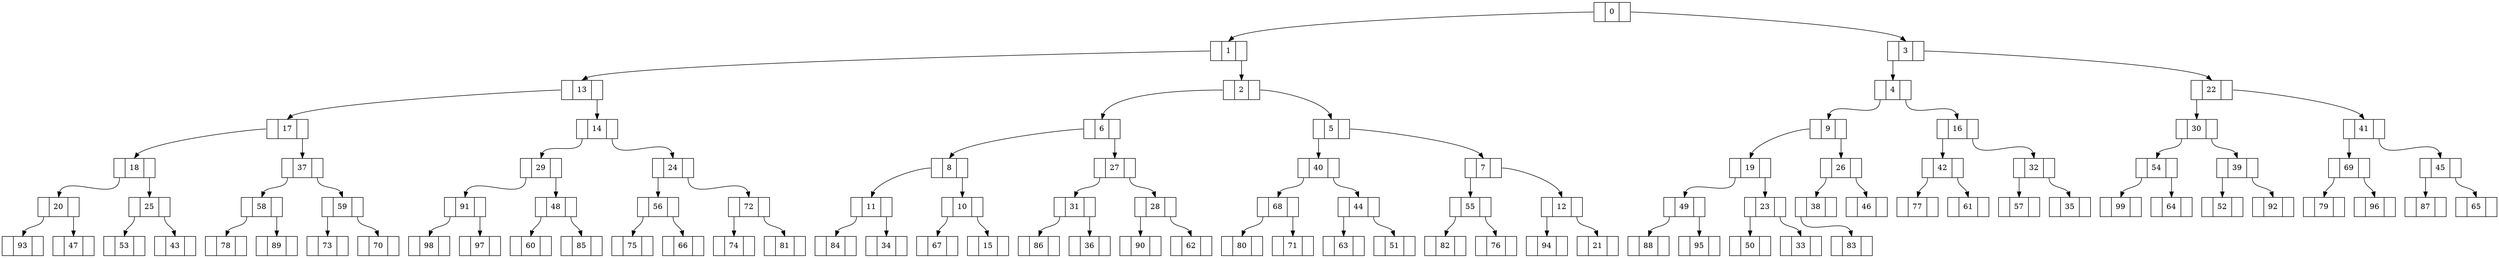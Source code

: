 digraph Heap {
	node [shape=record]

	node0 [label = "<f0> |<f1> 0|<f2> "]
	node0:f0 -> node1:f1
	node0:f2 -> node2:f1
	node1 [label = "<f0> |<f1> 1|<f2> "]
	node1:f0 -> node3:f1
	node1:f2 -> node4:f1
	node2 [label = "<f0> |<f1> 3|<f2> "]
	node2:f0 -> node5:f1
	node2:f2 -> node6:f1
	node3 [label = "<f0> |<f1> 13|<f2> "]
	node3:f0 -> node7:f1
	node3:f2 -> node8:f1
	node4 [label = "<f0> |<f1> 2|<f2> "]
	node4:f0 -> node9:f1
	node4:f2 -> node10:f1
	node5 [label = "<f0> |<f1> 4|<f2> "]
	node5:f0 -> node11:f1
	node5:f2 -> node12:f1
	node6 [label = "<f0> |<f1> 22|<f2> "]
	node6:f0 -> node13:f1
	node6:f2 -> node14:f1
	node7 [label = "<f0> |<f1> 17|<f2> "]
	node7:f0 -> node15:f1
	node7:f2 -> node16:f1
	node8 [label = "<f0> |<f1> 14|<f2> "]
	node8:f0 -> node17:f1
	node8:f2 -> node18:f1
	node9 [label = "<f0> |<f1> 6|<f2> "]
	node9:f0 -> node19:f1
	node9:f2 -> node20:f1
	node10 [label = "<f0> |<f1> 5|<f2> "]
	node10:f0 -> node21:f1
	node10:f2 -> node22:f1
	node11 [label = "<f0> |<f1> 9|<f2> "]
	node11:f0 -> node23:f1
	node11:f2 -> node24:f1
	node12 [label = "<f0> |<f1> 16|<f2> "]
	node12:f0 -> node25:f1
	node12:f2 -> node26:f1
	node13 [label = "<f0> |<f1> 30|<f2> "]
	node13:f0 -> node27:f1
	node13:f2 -> node28:f1
	node14 [label = "<f0> |<f1> 41|<f2> "]
	node14:f0 -> node29:f1
	node14:f2 -> node30:f1
	node15 [label = "<f0> |<f1> 18|<f2> "]
	node15:f0 -> node31:f1
	node15:f2 -> node32:f1
	node16 [label = "<f0> |<f1> 37|<f2> "]
	node16:f0 -> node33:f1
	node16:f2 -> node34:f1
	node17 [label = "<f0> |<f1> 29|<f2> "]
	node17:f0 -> node35:f1
	node17:f2 -> node36:f1
	node18 [label = "<f0> |<f1> 24|<f2> "]
	node18:f0 -> node37:f1
	node18:f2 -> node38:f1
	node19 [label = "<f0> |<f1> 8|<f2> "]
	node19:f0 -> node39:f1
	node19:f2 -> node40:f1
	node20 [label = "<f0> |<f1> 27|<f2> "]
	node20:f0 -> node41:f1
	node20:f2 -> node42:f1
	node21 [label = "<f0> |<f1> 40|<f2> "]
	node21:f0 -> node43:f1
	node21:f2 -> node44:f1
	node22 [label = "<f0> |<f1> 7|<f2> "]
	node22:f0 -> node45:f1
	node22:f2 -> node46:f1
	node23 [label = "<f0> |<f1> 19|<f2> "]
	node23:f0 -> node47:f1
	node23:f2 -> node48:f1
	node24 [label = "<f0> |<f1> 26|<f2> "]
	node24:f0 -> node49:f1
	node24:f2 -> node50:f1
	node25 [label = "<f0> |<f1> 42|<f2> "]
	node25:f0 -> node51:f1
	node25:f2 -> node52:f1
	node26 [label = "<f0> |<f1> 32|<f2> "]
	node26:f0 -> node53:f1
	node26:f2 -> node54:f1
	node27 [label = "<f0> |<f1> 54|<f2> "]
	node27:f0 -> node55:f1
	node27:f2 -> node56:f1
	node28 [label = "<f0> |<f1> 39|<f2> "]
	node28:f0 -> node57:f1
	node28:f2 -> node58:f1
	node29 [label = "<f0> |<f1> 69|<f2> "]
	node29:f0 -> node59:f1
	node29:f2 -> node60:f1
	node30 [label = "<f0> |<f1> 45|<f2> "]
	node30:f0 -> node61:f1
	node30:f2 -> node62:f1
	node31 [label = "<f0> |<f1> 20|<f2> "]
	node31:f0 -> node63:f1
	node31:f2 -> node64:f1
	node32 [label = "<f0> |<f1> 25|<f2> "]
	node32:f0 -> node65:f1
	node32:f2 -> node66:f1
	node33 [label = "<f0> |<f1> 58|<f2> "]
	node33:f0 -> node67:f1
	node33:f2 -> node68:f1
	node34 [label = "<f0> |<f1> 59|<f2> "]
	node34:f0 -> node69:f1
	node34:f2 -> node70:f1
	node35 [label = "<f0> |<f1> 91|<f2> "]
	node35:f0 -> node71:f1
	node35:f2 -> node72:f1
	node36 [label = "<f0> |<f1> 48|<f2> "]
	node36:f0 -> node73:f1
	node36:f2 -> node74:f1
	node37 [label = "<f0> |<f1> 56|<f2> "]
	node37:f0 -> node75:f1
	node37:f2 -> node76:f1
	node38 [label = "<f0> |<f1> 72|<f2> "]
	node38:f0 -> node77:f1
	node38:f2 -> node78:f1
	node39 [label = "<f0> |<f1> 11|<f2> "]
	node39:f0 -> node79:f1
	node39:f2 -> node80:f1
	node40 [label = "<f0> |<f1> 10|<f2> "]
	node40:f0 -> node81:f1
	node40:f2 -> node82:f1
	node41 [label = "<f0> |<f1> 31|<f2> "]
	node41:f0 -> node83:f1
	node41:f2 -> node84:f1
	node42 [label = "<f0> |<f1> 28|<f2> "]
	node42:f0 -> node85:f1
	node42:f2 -> node86:f1
	node43 [label = "<f0> |<f1> 68|<f2> "]
	node43:f0 -> node87:f1
	node43:f2 -> node88:f1
	node44 [label = "<f0> |<f1> 44|<f2> "]
	node44:f0 -> node89:f1
	node44:f2 -> node90:f1
	node45 [label = "<f0> |<f1> 55|<f2> "]
	node45:f0 -> node91:f1
	node45:f2 -> node92:f1
	node46 [label = "<f0> |<f1> 12|<f2> "]
	node46:f0 -> node93:f1
	node46:f2 -> node94:f1
	node47 [label = "<f0> |<f1> 49|<f2> "]
	node47:f0 -> node95:f1
	node47:f2 -> node96:f1
	node48 [label = "<f0> |<f1> 23|<f2> "]
	node48:f0 -> node97:f1
	node48:f2 -> node98:f1
	node49 [label = "<f0> |<f1> 38|<f2> "]
	node49:f0 -> node99:f1
	node50 [label = "<f0> |<f1> 46|<f2> "]
	node51 [label = "<f0> |<f1> 77|<f2> "]
	node52 [label = "<f0> |<f1> 61|<f2> "]
	node53 [label = "<f0> |<f1> 57|<f2> "]
	node54 [label = "<f0> |<f1> 35|<f2> "]
	node55 [label = "<f0> |<f1> 99|<f2> "]
	node56 [label = "<f0> |<f1> 64|<f2> "]
	node57 [label = "<f0> |<f1> 52|<f2> "]
	node58 [label = "<f0> |<f1> 92|<f2> "]
	node59 [label = "<f0> |<f1> 79|<f2> "]
	node60 [label = "<f0> |<f1> 96|<f2> "]
	node61 [label = "<f0> |<f1> 87|<f2> "]
	node62 [label = "<f0> |<f1> 65|<f2> "]
	node63 [label = "<f0> |<f1> 93|<f2> "]
	node64 [label = "<f0> |<f1> 47|<f2> "]
	node65 [label = "<f0> |<f1> 53|<f2> "]
	node66 [label = "<f0> |<f1> 43|<f2> "]
	node67 [label = "<f0> |<f1> 78|<f2> "]
	node68 [label = "<f0> |<f1> 89|<f2> "]
	node69 [label = "<f0> |<f1> 73|<f2> "]
	node70 [label = "<f0> |<f1> 70|<f2> "]
	node71 [label = "<f0> |<f1> 98|<f2> "]
	node72 [label = "<f0> |<f1> 97|<f2> "]
	node73 [label = "<f0> |<f1> 60|<f2> "]
	node74 [label = "<f0> |<f1> 85|<f2> "]
	node75 [label = "<f0> |<f1> 75|<f2> "]
	node76 [label = "<f0> |<f1> 66|<f2> "]
	node77 [label = "<f0> |<f1> 74|<f2> "]
	node78 [label = "<f0> |<f1> 81|<f2> "]
	node79 [label = "<f0> |<f1> 84|<f2> "]
	node80 [label = "<f0> |<f1> 34|<f2> "]
	node81 [label = "<f0> |<f1> 67|<f2> "]
	node82 [label = "<f0> |<f1> 15|<f2> "]
	node83 [label = "<f0> |<f1> 86|<f2> "]
	node84 [label = "<f0> |<f1> 36|<f2> "]
	node85 [label = "<f0> |<f1> 90|<f2> "]
	node86 [label = "<f0> |<f1> 62|<f2> "]
	node87 [label = "<f0> |<f1> 80|<f2> "]
	node88 [label = "<f0> |<f1> 71|<f2> "]
	node89 [label = "<f0> |<f1> 63|<f2> "]
	node90 [label = "<f0> |<f1> 51|<f2> "]
	node91 [label = "<f0> |<f1> 82|<f2> "]
	node92 [label = "<f0> |<f1> 76|<f2> "]
	node93 [label = "<f0> |<f1> 94|<f2> "]
	node94 [label = "<f0> |<f1> 21|<f2> "]
	node95 [label = "<f0> |<f1> 88|<f2> "]
	node96 [label = "<f0> |<f1> 95|<f2> "]
	node97 [label = "<f0> |<f1> 50|<f2> "]
	node98 [label = "<f0> |<f1> 33|<f2> "]
	node99 [label = "<f0> |<f1> 83|<f2> "]
}
